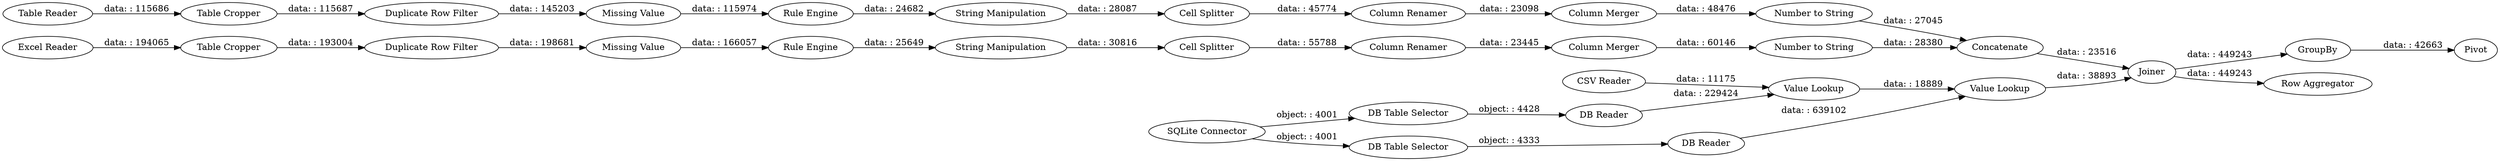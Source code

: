 digraph {
	"4742727997001432980_6" [label="DB Reader"]
	"5927711242192288986_19" [label="Number to String"]
	"4742727997001432980_10" [label="Duplicate Row Filter"]
	"4742727997001432980_14" [label="Cell Splitter"]
	"4742727997001432980_29" [label=Joiner]
	"4742727997001432980_16" [label="Number to String"]
	"5927711242192288986_18" [label="Column Merger"]
	"4742727997001432980_12" [label="Rule Engine"]
	"4742727997001432980_5" [label="DB Table Selector"]
	"5927711242192288986_20" [label="Table Cropper"]
	"5927711242192288986_24" [label="String Manipulation"]
	"4742727997001432980_9" [label="Table Cropper"]
	"4742727997001432980_32" [label=GroupBy]
	"4742727997001432980_31" [label="Row Aggregator"]
	"4742727997001432980_13" [label="String Manipulation"]
	"4742727997001432980_28" [label="Value Lookup"]
	"4742727997001432980_8" [label="DB Reader"]
	"5927711242192288986_17" [label="Cell Splitter"]
	"4742727997001432980_30" [label="Column Renamer"]
	"5927711242192288986_21" [label="Duplicate Row Filter"]
	"4742727997001432980_1" [label="Excel Reader"]
	"5927711242192288986_22" [label="Missing Value"]
	"4742727997001432980_11" [label="Missing Value"]
	"4742727997001432980_27" [label="Value Lookup"]
	"5927711242192288986_25" [label="Column Renamer"]
	"4742727997001432980_2" [label="Table Reader"]
	"4742727997001432980_33" [label=Pivot]
	"4742727997001432980_26" [label=Concatenate]
	"4742727997001432980_3" [label="CSV Reader"]
	"4742727997001432980_4" [label="SQLite Connector"]
	"5927711242192288986_23" [label="Rule Engine"]
	"4742727997001432980_15" [label="Column Merger"]
	"4742727997001432980_7" [label="DB Table Selector"]
	"4742727997001432980_7" -> "4742727997001432980_8" [label="object: : 4333"]
	"4742727997001432980_3" -> "4742727997001432980_27" [label="data: : 11175"]
	"4742727997001432980_1" -> "4742727997001432980_9" [label="data: : 194065"]
	"5927711242192288986_20" -> "5927711242192288986_21" [label="data: : 115687"]
	"4742727997001432980_30" -> "4742727997001432980_15" [label="data: : 23445"]
	"4742727997001432980_9" -> "4742727997001432980_10" [label="data: : 193004"]
	"4742727997001432980_2" -> "5927711242192288986_20" [label="data: : 115686"]
	"4742727997001432980_4" -> "4742727997001432980_5" [label="object: : 4001"]
	"4742727997001432980_13" -> "4742727997001432980_14" [label="data: : 30816"]
	"5927711242192288986_17" -> "5927711242192288986_25" [label="data: : 45774"]
	"4742727997001432980_5" -> "4742727997001432980_6" [label="object: : 4428"]
	"4742727997001432980_12" -> "4742727997001432980_13" [label="data: : 25649"]
	"5927711242192288986_21" -> "5927711242192288986_22" [label="data: : 145203"]
	"5927711242192288986_18" -> "5927711242192288986_19" [label="data: : 48476"]
	"4742727997001432980_10" -> "4742727997001432980_11" [label="data: : 198681"]
	"4742727997001432980_29" -> "4742727997001432980_32" [label="data: : 449243"]
	"5927711242192288986_25" -> "5927711242192288986_18" [label="data: : 23098"]
	"4742727997001432980_4" -> "4742727997001432980_7" [label="object: : 4001"]
	"5927711242192288986_24" -> "5927711242192288986_17" [label="data: : 28087"]
	"4742727997001432980_32" -> "4742727997001432980_33" [label="data: : 42663"]
	"5927711242192288986_19" -> "4742727997001432980_26" [label="data: : 27045"]
	"4742727997001432980_28" -> "4742727997001432980_29" [label="data: : 38893"]
	"4742727997001432980_16" -> "4742727997001432980_26" [label="data: : 28380"]
	"4742727997001432980_6" -> "4742727997001432980_27" [label="data: : 229424"]
	"4742727997001432980_27" -> "4742727997001432980_28" [label="data: : 18889"]
	"4742727997001432980_11" -> "4742727997001432980_12" [label="data: : 166057"]
	"4742727997001432980_15" -> "4742727997001432980_16" [label="data: : 60146"]
	"5927711242192288986_22" -> "5927711242192288986_23" [label="data: : 115974"]
	"4742727997001432980_14" -> "4742727997001432980_30" [label="data: : 55788"]
	"4742727997001432980_29" -> "4742727997001432980_31" [label="data: : 449243"]
	"5927711242192288986_23" -> "5927711242192288986_24" [label="data: : 24682"]
	"4742727997001432980_26" -> "4742727997001432980_29" [label="data: : 23516"]
	"4742727997001432980_8" -> "4742727997001432980_28" [label="data: : 639102"]
	rankdir=LR
}
